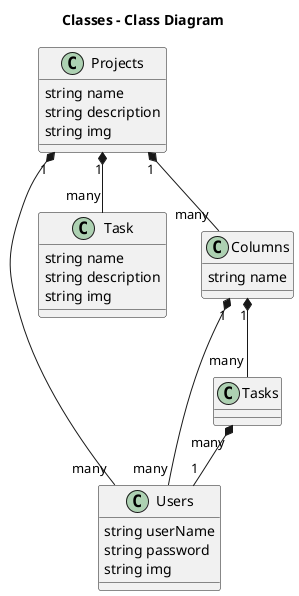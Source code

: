 @startuml interaction

title Classes - Class Diagram

class Projects{
    string name
    string description
    string img
}

class Users{
   string userName
   string password
   string img
}

class Task{
   string name
   string description
   string img
}

class Columns{
    string name
}


Projects "1" *-- "many" Columns
Projects "1" *-- "many" Task
Projects "1" *-- "many" Users

Columns "1" *-- "many" Tasks
Columns "1" *-- "many" Users

Tasks "many" *-- "1" Users


@enduml
